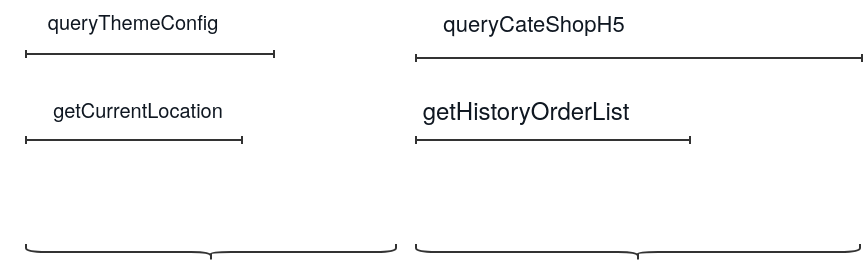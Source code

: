 <mxfile version="13.6.3" type="github">
  <diagram id="oM8DHCUMmLXBgUnpSYF_" name="第 1 页">
    <mxGraphModel dx="946" dy="614" grid="0" gridSize="10" guides="1" tooltips="1" connect="1" arrows="1" fold="1" page="1" pageScale="1" pageWidth="1920" pageHeight="2200" math="0" shadow="0">
      <root>
        <mxCell id="0" />
        <mxCell id="1" parent="0" />
        <mxCell id="drQn2ebPtVYKYgQxRYwd-1" value="" style="shape=curlyBracket;whiteSpace=wrap;html=1;rounded=1;strokeColor=#333333;direction=north;" vertex="1" parent="1">
          <mxGeometry x="157" y="318" width="185" height="8" as="geometry" />
        </mxCell>
        <mxCell id="drQn2ebPtVYKYgQxRYwd-4" value="&lt;p class=&quot;p1&quot; style=&quot;margin: 0px; font-stretch: normal; font-size: 10px; line-height: normal; font-family: &amp;quot;helvetica neue&amp;quot;; color: rgb(15, 23, 33);&quot;&gt;queryThemeConfig&lt;/p&gt;" style="text;html=1;strokeColor=none;fillColor=none;align=center;verticalAlign=middle;whiteSpace=wrap;rounded=0;fontSize=10;" vertex="1" parent="1">
          <mxGeometry x="144" y="196" width="133" height="20" as="geometry" />
        </mxCell>
        <mxCell id="drQn2ebPtVYKYgQxRYwd-7" value="&lt;p class=&quot;p1&quot; style=&quot;margin: 0px ; font-stretch: normal ; font-size: 10px ; line-height: normal ; font-family: &amp;#34;helvetica neue&amp;#34; ; color: rgb(15 , 23 , 33)&quot;&gt;getCurrentLocation&lt;/p&gt;" style="text;html=1;strokeColor=none;fillColor=none;align=center;verticalAlign=middle;whiteSpace=wrap;rounded=0;fontSize=10;" vertex="1" parent="1">
          <mxGeometry x="193" y="240" width="40" height="20" as="geometry" />
        </mxCell>
        <mxCell id="drQn2ebPtVYKYgQxRYwd-9" value="" style="shape=curlyBracket;whiteSpace=wrap;html=1;rounded=1;strokeColor=#333333;direction=north;" vertex="1" parent="1">
          <mxGeometry x="352" y="318" width="222" height="8" as="geometry" />
        </mxCell>
        <mxCell id="drQn2ebPtVYKYgQxRYwd-11" value="&lt;p class=&quot;p1&quot; style=&quot;margin: 0px ; font-stretch: normal ; line-height: normal ; font-family: &amp;#34;helvetica neue&amp;#34; ; color: rgb(15 , 23 , 33)&quot;&gt;&lt;font style=&quot;font-size: 11px&quot;&gt;queryCateShopH5&lt;/font&gt;&lt;/p&gt;" style="text;html=1;strokeColor=none;fillColor=none;align=center;verticalAlign=middle;whiteSpace=wrap;rounded=0;fontSize=10;" vertex="1" parent="1">
          <mxGeometry x="391" y="196" width="40" height="20" as="geometry" />
        </mxCell>
        <mxCell id="drQn2ebPtVYKYgQxRYwd-17" value="" style="shape=crossbar;whiteSpace=wrap;html=1;rounded=1;strokeColor=#333333;" vertex="1" parent="1">
          <mxGeometry x="352" y="223" width="223" height="4" as="geometry" />
        </mxCell>
        <mxCell id="drQn2ebPtVYKYgQxRYwd-20" value="" style="shape=crossbar;whiteSpace=wrap;html=1;rounded=1;strokeColor=#333333;" vertex="1" parent="1">
          <mxGeometry x="157" y="221" width="124" height="4" as="geometry" />
        </mxCell>
        <mxCell id="drQn2ebPtVYKYgQxRYwd-21" value="" style="shape=crossbar;whiteSpace=wrap;html=1;rounded=1;strokeColor=#333333;" vertex="1" parent="1">
          <mxGeometry x="157" y="264" width="108" height="4" as="geometry" />
        </mxCell>
        <mxCell id="drQn2ebPtVYKYgQxRYwd-22" value="&lt;p class=&quot;p1&quot; style=&quot;margin: 0px ; font-stretch: normal ; line-height: normal ; font-family: &amp;#34;helvetica neue&amp;#34; ; color: rgb(15 , 23 , 33)&quot;&gt;&lt;font style=&quot;font-size: 12px&quot;&gt;getHistoryOrderList&lt;/font&gt;&lt;/p&gt;" style="text;html=1;strokeColor=none;fillColor=none;align=center;verticalAlign=middle;whiteSpace=wrap;rounded=0;fontSize=10;" vertex="1" parent="1">
          <mxGeometry x="387" y="240" width="40" height="20" as="geometry" />
        </mxCell>
        <mxCell id="drQn2ebPtVYKYgQxRYwd-23" value="" style="shape=crossbar;whiteSpace=wrap;html=1;rounded=1;strokeColor=#333333;" vertex="1" parent="1">
          <mxGeometry x="352" y="264" width="137" height="4" as="geometry" />
        </mxCell>
      </root>
    </mxGraphModel>
  </diagram>
</mxfile>
